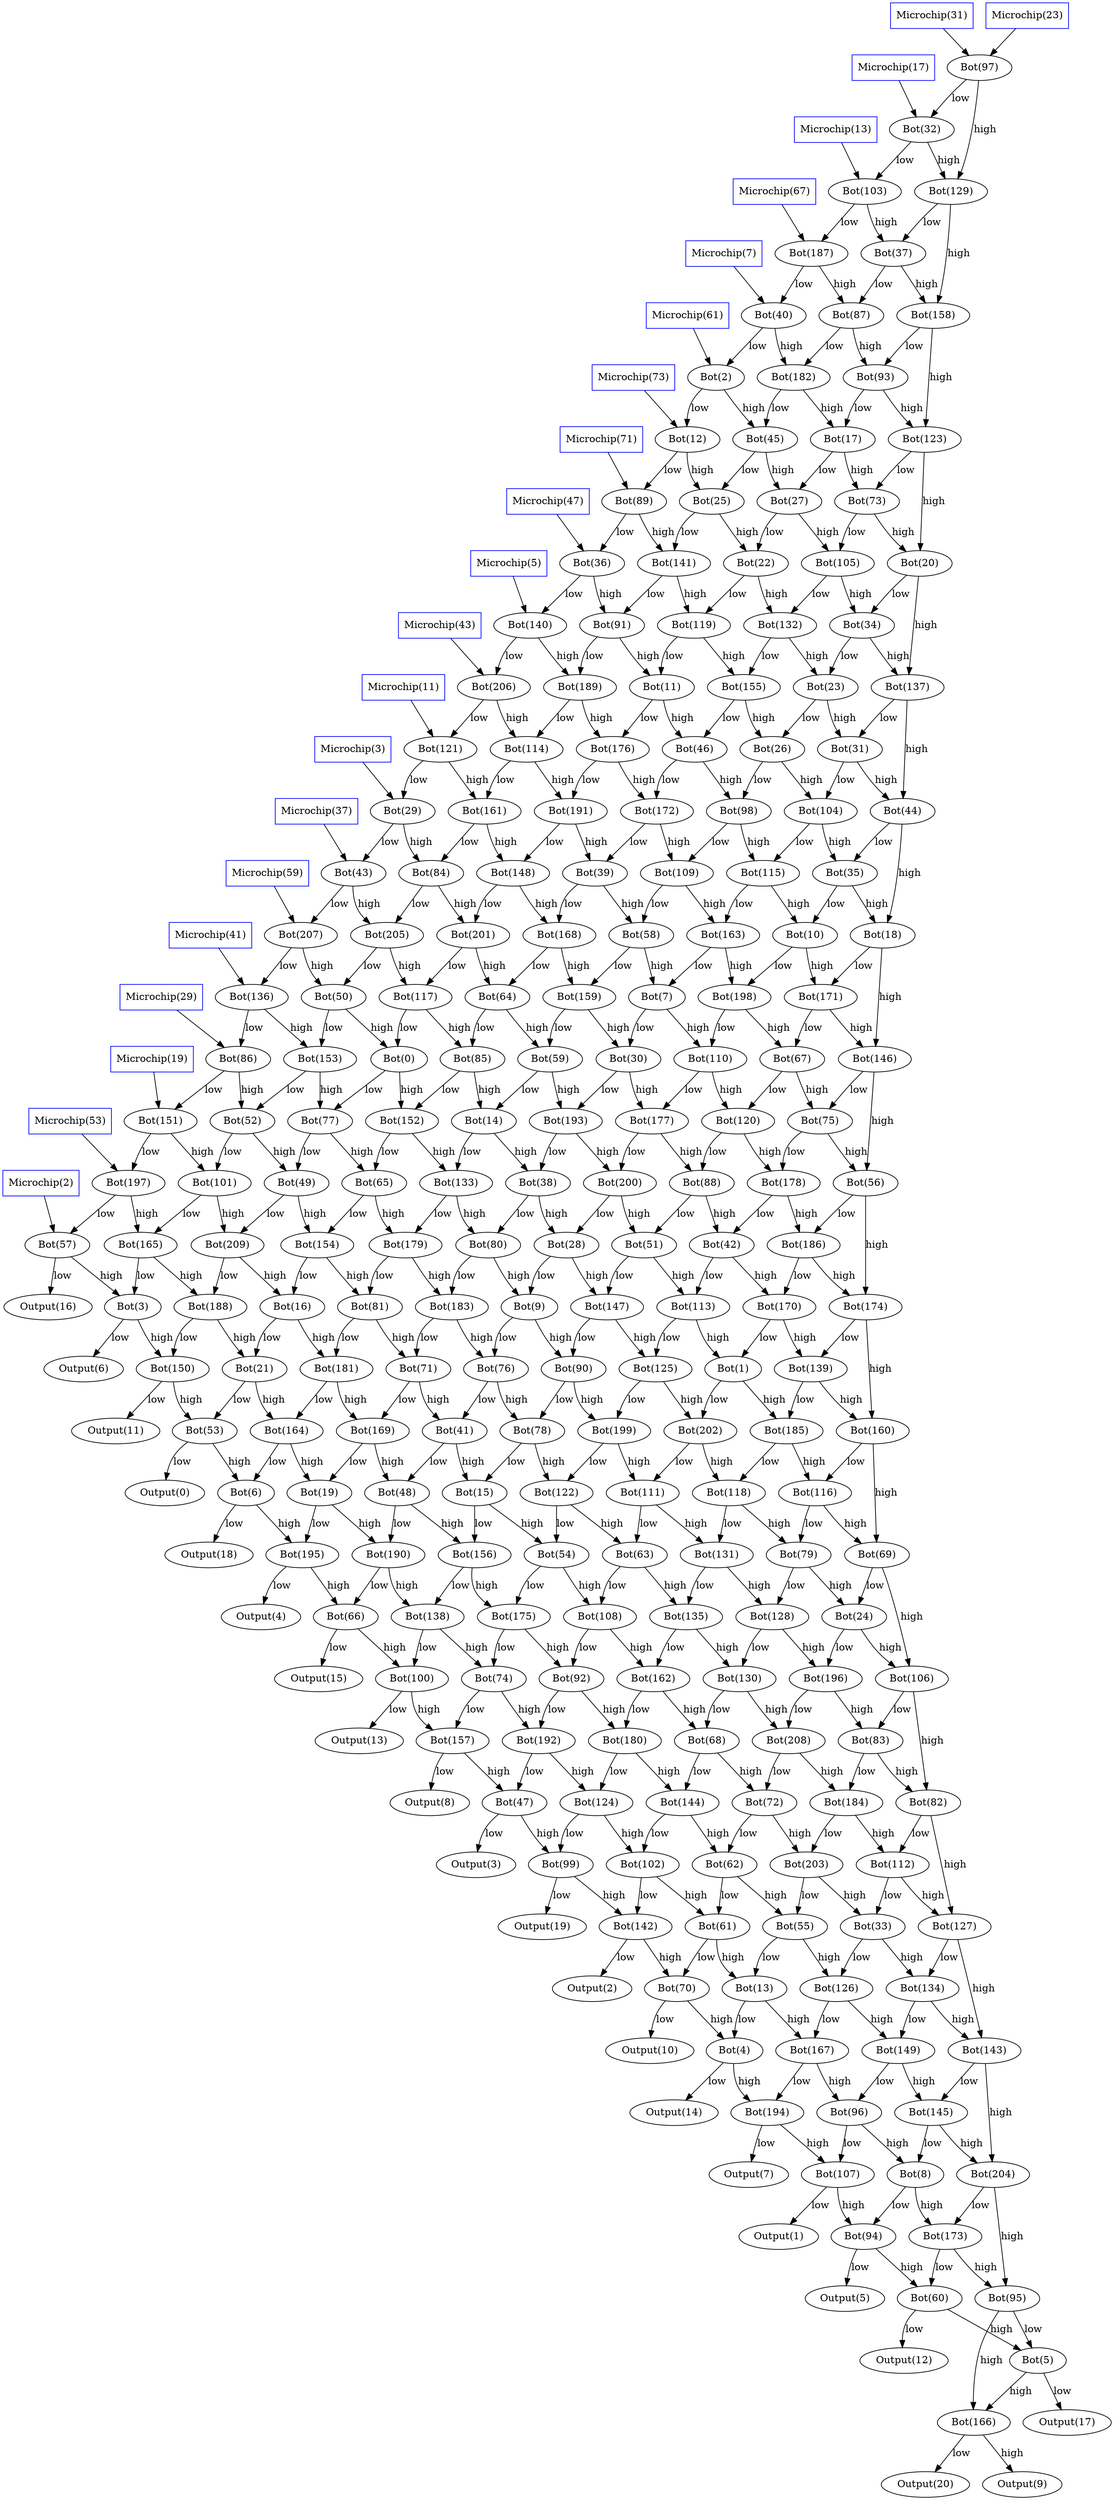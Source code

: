 digraph robots {
  "Bot(88)" -> "Bot(51)" [label = low];
  "Bot(88)" -> "Bot(42)" [label = high];
  "Bot(13)" -> "Bot(4)" [label = low];
  "Bot(13)" -> "Bot(167)" [label = high];
  "Bot(90)" -> "Bot(78)" [label = low];
  "Bot(90)" -> "Bot(199)" [label = high];
  "Bot(84)" -> "Bot(205)" [label = low];
  "Bot(84)" -> "Bot(201)" [label = high];
  "Bot(41)" -> "Bot(48)" [label = low];
  "Bot(41)" -> "Bot(15)" [label = high];
  "Bot(15)" -> "Bot(156)" [label = low];
  "Bot(15)" -> "Bot(54)" [label = high];
  "Bot(70)" -> "Output(10)" [label = low];
  "Bot(70)" -> "Bot(4)" [label = high];
  "Bot(140)" -> "Bot(206)" [label = low];
  "Bot(140)" -> "Bot(189)" [label = high];
  "Microchip(67)" [shape = box, color = blue];
  "Microchip(67)" -> "Bot(187)";
  "Bot(124)" -> "Bot(99)" [label = low];
  "Bot(124)" -> "Bot(102)" [label = high];
  "Bot(203)" -> "Bot(55)" [label = low];
  "Bot(203)" -> "Bot(33)" [label = high];
  "Bot(118)" -> "Bot(131)" [label = low];
  "Bot(118)" -> "Bot(79)" [label = high];
  "Bot(78)" -> "Bot(15)" [label = low];
  "Bot(78)" -> "Bot(122)" [label = high];
  "Bot(82)" -> "Bot(112)" [label = low];
  "Bot(82)" -> "Bot(127)" [label = high];
  "Bot(207)" -> "Bot(136)" [label = low];
  "Bot(207)" -> "Bot(50)" [label = high];
  "Bot(57)" -> "Output(16)" [label = low];
  "Bot(57)" -> "Bot(3)" [label = high];
  "Bot(101)" -> "Bot(165)" [label = low];
  "Bot(101)" -> "Bot(209)" [label = high];
  "Bot(60)" -> "Output(12)" [label = low];
  "Bot(60)" -> "Bot(5)" [label = high];
  "Bot(31)" -> "Bot(104)" [label = low];
  "Bot(31)" -> "Bot(44)" [label = high];
  "Bot(104)" -> "Bot(115)" [label = low];
  "Bot(104)" -> "Bot(35)" [label = high];
  "Microchip(31)" [shape = box, color = blue];
  "Microchip(31)" -> "Bot(97)";
  "Bot(117)" -> "Bot(0)" [label = low];
  "Bot(117)" -> "Bot(85)" [label = high];
  "Bot(175)" -> "Bot(74)" [label = low];
  "Bot(175)" -> "Bot(92)" [label = high];
  "Bot(160)" -> "Bot(116)" [label = low];
  "Bot(160)" -> "Bot(69)" [label = high];
  "Bot(96)" -> "Bot(107)" [label = low];
  "Bot(96)" -> "Bot(8)" [label = high];
  "Bot(55)" -> "Bot(13)" [label = low];
  "Bot(55)" -> "Bot(126)" [label = high];
  "Bot(36)" -> "Bot(140)" [label = low];
  "Bot(36)" -> "Bot(91)" [label = high];
  "Bot(111)" -> "Bot(63)" [label = low];
  "Bot(111)" -> "Bot(131)" [label = high];
  "Bot(159)" -> "Bot(59)" [label = low];
  "Bot(159)" -> "Bot(30)" [label = high];
  "Bot(105)" -> "Bot(132)" [label = low];
  "Bot(105)" -> "Bot(34)" [label = high];
  "Microchip(29)" [shape = box, color = blue];
  "Microchip(29)" -> "Bot(86)";
  "Bot(187)" -> "Bot(40)" [label = low];
  "Bot(187)" -> "Bot(87)" [label = high];
  "Bot(191)" -> "Bot(148)" [label = low];
  "Bot(191)" -> "Bot(39)" [label = high];
  "Bot(73)" -> "Bot(105)" [label = low];
  "Bot(73)" -> "Bot(20)" [label = high];
  "Bot(194)" -> "Output(7)" [label = low];
  "Bot(194)" -> "Bot(107)" [label = high];
  "Bot(62)" -> "Bot(61)" [label = low];
  "Bot(62)" -> "Bot(55)" [label = high];
  "Bot(89)" -> "Bot(36)" [label = low];
  "Bot(89)" -> "Bot(141)" [label = high];
  "Bot(170)" -> "Bot(1)" [label = low];
  "Bot(170)" -> "Bot(139)" [label = high];
  "Bot(51)" -> "Bot(147)" [label = low];
  "Bot(51)" -> "Bot(113)" [label = high];
  "Bot(108)" -> "Bot(92)" [label = low];
  "Bot(108)" -> "Bot(162)" [label = high];
  "Bot(162)" -> "Bot(180)" [label = low];
  "Bot(162)" -> "Bot(68)" [label = high];
  "Bot(0)" -> "Bot(77)" [label = low];
  "Bot(0)" -> "Bot(152)" [label = high];
  "Bot(112)" -> "Bot(33)" [label = low];
  "Bot(112)" -> "Bot(127)" [label = high];
  "Bot(52)" -> "Bot(101)" [label = low];
  "Bot(52)" -> "Bot(49)" [label = high];
  "Bot(71)" -> "Bot(169)" [label = low];
  "Bot(71)" -> "Bot(41)" [label = high];
  "Bot(195)" -> "Output(4)" [label = low];
  "Bot(195)" -> "Bot(66)" [label = high];
  "Bot(93)" -> "Bot(17)" [label = low];
  "Bot(93)" -> "Bot(123)" [label = high];
  "Bot(192)" -> "Bot(47)" [label = low];
  "Bot(192)" -> "Bot(124)" [label = high];
  "Bot(209)" -> "Bot(188)" [label = low];
  "Bot(209)" -> "Bot(16)" [label = high];
  "Bot(49)" -> "Bot(209)" [label = low];
  "Bot(49)" -> "Bot(154)" [label = high];
  "Bot(99)" -> "Output(19)" [label = low];
  "Bot(99)" -> "Bot(142)" [label = high];
  "Bot(97)" -> "Bot(32)" [label = low];
  "Bot(97)" -> "Bot(129)" [label = high];
  "Bot(198)" -> "Bot(110)" [label = low];
  "Bot(198)" -> "Bot(67)" [label = high];
  "Microchip(73)" [shape = box, color = blue];
  "Microchip(73)" -> "Bot(12)";
  "Bot(20)" -> "Bot(34)" [label = low];
  "Bot(20)" -> "Bot(137)" [label = high];
  "Bot(50)" -> "Bot(153)" [label = low];
  "Bot(50)" -> "Bot(0)" [label = high];
  "Bot(171)" -> "Bot(67)" [label = low];
  "Bot(171)" -> "Bot(146)" [label = high];
  "Bot(138)" -> "Bot(100)" [label = low];
  "Bot(138)" -> "Bot(74)" [label = high];
  "Bot(106)" -> "Bot(83)" [label = low];
  "Bot(106)" -> "Bot(82)" [label = high];
  "Bot(151)" -> "Bot(197)" [label = low];
  "Bot(151)" -> "Bot(101)" [label = high];
  "Microchip(47)" [shape = box, color = blue];
  "Microchip(47)" -> "Bot(36)";
  "Bot(26)" -> "Bot(98)" [label = low];
  "Bot(26)" -> "Bot(104)" [label = high];
  "Bot(134)" -> "Bot(149)" [label = low];
  "Bot(134)" -> "Bot(143)" [label = high];
  "Microchip(3)" [shape = box, color = blue];
  "Microchip(3)" -> "Bot(29)";
  "Bot(7)" -> "Bot(30)" [label = low];
  "Bot(7)" -> "Bot(110)" [label = high];
  "Microchip(43)" [shape = box, color = blue];
  "Microchip(43)" -> "Bot(206)";
  "Bot(150)" -> "Output(11)" [label = low];
  "Bot(150)" -> "Bot(53)" [label = high];
  "Bot(44)" -> "Bot(35)" [label = low];
  "Bot(44)" -> "Bot(18)" [label = high];
  "Bot(127)" -> "Bot(134)" [label = low];
  "Bot(127)" -> "Bot(143)" [label = high];
  "Bot(74)" -> "Bot(157)" [label = low];
  "Bot(74)" -> "Bot(192)" [label = high];
  "Bot(129)" -> "Bot(37)" [label = low];
  "Bot(129)" -> "Bot(158)" [label = high];
  "Bot(17)" -> "Bot(27)" [label = low];
  "Bot(17)" -> "Bot(73)" [label = high];
  "Bot(196)" -> "Bot(208)" [label = low];
  "Bot(196)" -> "Bot(83)" [label = high];
  "Microchip(71)" [shape = box, color = blue];
  "Microchip(71)" -> "Bot(89)";
  "Bot(81)" -> "Bot(181)" [label = low];
  "Bot(81)" -> "Bot(71)" [label = high];
  "Bot(2)" -> "Bot(12)" [label = low];
  "Bot(2)" -> "Bot(45)" [label = high];
  "Bot(176)" -> "Bot(191)" [label = low];
  "Bot(176)" -> "Bot(172)" [label = high];
  "Microchip(59)" [shape = box, color = blue];
  "Microchip(59)" -> "Bot(207)";
  "Bot(76)" -> "Bot(41)" [label = low];
  "Bot(76)" -> "Bot(78)" [label = high];
  "Microchip(41)" [shape = box, color = blue];
  "Microchip(41)" -> "Bot(136)";
  "Bot(66)" -> "Output(15)" [label = low];
  "Bot(66)" -> "Bot(100)" [label = high];
  "Bot(115)" -> "Bot(163)" [label = low];
  "Bot(115)" -> "Bot(10)" [label = high];
  "Bot(141)" -> "Bot(91)" [label = low];
  "Bot(141)" -> "Bot(119)" [label = high];
  "Bot(46)" -> "Bot(172)" [label = low];
  "Bot(46)" -> "Bot(98)" [label = high];
  "Bot(158)" -> "Bot(93)" [label = low];
  "Bot(158)" -> "Bot(123)" [label = high];
  "Bot(4)" -> "Output(14)" [label = low];
  "Bot(4)" -> "Bot(194)" [label = high];
  "Bot(33)" -> "Bot(126)" [label = low];
  "Bot(33)" -> "Bot(134)" [label = high];
  "Bot(83)" -> "Bot(184)" [label = low];
  "Bot(83)" -> "Bot(82)" [label = high];
  "Bot(137)" -> "Bot(31)" [label = low];
  "Bot(137)" -> "Bot(44)" [label = high];
  "Bot(25)" -> "Bot(141)" [label = low];
  "Bot(25)" -> "Bot(22)" [label = high];
  "Bot(131)" -> "Bot(135)" [label = low];
  "Bot(131)" -> "Bot(128)" [label = high];
  "Microchip(37)" [shape = box, color = blue];
  "Microchip(37)" -> "Bot(43)";
  "Bot(135)" -> "Bot(162)" [label = low];
  "Bot(135)" -> "Bot(130)" [label = high];
  "Bot(120)" -> "Bot(88)" [label = low];
  "Bot(120)" -> "Bot(178)" [label = high];
  "Bot(189)" -> "Bot(114)" [label = low];
  "Bot(189)" -> "Bot(176)" [label = high];
  "Bot(130)" -> "Bot(68)" [label = low];
  "Bot(130)" -> "Bot(208)" [label = high];
  "Bot(64)" -> "Bot(85)" [label = low];
  "Bot(64)" -> "Bot(59)" [label = high];
  "Microchip(13)" [shape = box, color = blue];
  "Microchip(13)" -> "Bot(103)";
  "Bot(1)" -> "Bot(202)" [label = low];
  "Bot(1)" -> "Bot(185)" [label = high];
  "Microchip(2)" [shape = box, color = blue];
  "Microchip(2)" -> "Bot(57)";
  "Bot(197)" -> "Bot(57)" [label = low];
  "Bot(197)" -> "Bot(165)" [label = high];
  "Bot(163)" -> "Bot(7)" [label = low];
  "Bot(163)" -> "Bot(198)" [label = high];
  "Bot(22)" -> "Bot(119)" [label = low];
  "Bot(22)" -> "Bot(132)" [label = high];
  "Bot(8)" -> "Bot(94)" [label = low];
  "Bot(8)" -> "Bot(173)" [label = high];
  "Bot(152)" -> "Bot(65)" [label = low];
  "Bot(152)" -> "Bot(133)" [label = high];
  "Microchip(19)" [shape = box, color = blue];
  "Microchip(19)" -> "Bot(151)";
  "Bot(167)" -> "Bot(194)" [label = low];
  "Bot(167)" -> "Bot(96)" [label = high];
  "Bot(116)" -> "Bot(79)" [label = low];
  "Bot(116)" -> "Bot(69)" [label = high];
  "Bot(193)" -> "Bot(38)" [label = low];
  "Bot(193)" -> "Bot(200)" [label = high];
  "Bot(80)" -> "Bot(183)" [label = low];
  "Bot(80)" -> "Bot(9)" [label = high];
  "Bot(114)" -> "Bot(161)" [label = low];
  "Bot(114)" -> "Bot(191)" [label = high];
  "Bot(113)" -> "Bot(125)" [label = low];
  "Bot(113)" -> "Bot(1)" [label = high];
  "Bot(32)" -> "Bot(103)" [label = low];
  "Bot(32)" -> "Bot(129)" [label = high];
  "Bot(136)" -> "Bot(86)" [label = low];
  "Bot(136)" -> "Bot(153)" [label = high];
  "Bot(182)" -> "Bot(45)" [label = low];
  "Bot(182)" -> "Bot(17)" [label = high];
  "Bot(18)" -> "Bot(171)" [label = low];
  "Bot(18)" -> "Bot(146)" [label = high];
  "Bot(155)" -> "Bot(46)" [label = low];
  "Bot(155)" -> "Bot(26)" [label = high];
  "Bot(148)" -> "Bot(201)" [label = low];
  "Bot(148)" -> "Bot(168)" [label = high];
  "Bot(54)" -> "Bot(175)" [label = low];
  "Bot(54)" -> "Bot(108)" [label = high];
  "Bot(201)" -> "Bot(117)" [label = low];
  "Bot(201)" -> "Bot(64)" [label = high];
  "Bot(174)" -> "Bot(139)" [label = low];
  "Bot(174)" -> "Bot(160)" [label = high];
  "Bot(103)" -> "Bot(187)" [label = low];
  "Bot(103)" -> "Bot(37)" [label = high];
  "Bot(28)" -> "Bot(9)" [label = low];
  "Bot(28)" -> "Bot(147)" [label = high];
  "Bot(132)" -> "Bot(155)" [label = low];
  "Bot(132)" -> "Bot(23)" [label = high];
  "Bot(34)" -> "Bot(23)" [label = low];
  "Bot(34)" -> "Bot(137)" [label = high];
  "Bot(39)" -> "Bot(168)" [label = low];
  "Bot(39)" -> "Bot(58)" [label = high];
  "Bot(161)" -> "Bot(84)" [label = low];
  "Bot(161)" -> "Bot(148)" [label = high];
  "Bot(98)" -> "Bot(109)" [label = low];
  "Bot(98)" -> "Bot(115)" [label = high];
  "Bot(199)" -> "Bot(122)" [label = low];
  "Bot(199)" -> "Bot(111)" [label = high];
  "Bot(12)" -> "Bot(89)" [label = low];
  "Bot(12)" -> "Bot(25)" [label = high];
  "Bot(188)" -> "Bot(150)" [label = low];
  "Bot(188)" -> "Bot(21)" [label = high];
  "Bot(9)" -> "Bot(76)" [label = low];
  "Bot(9)" -> "Bot(90)" [label = high];
  "Bot(27)" -> "Bot(22)" [label = low];
  "Bot(27)" -> "Bot(105)" [label = high];
  "Bot(23)" -> "Bot(26)" [label = low];
  "Bot(23)" -> "Bot(31)" [label = high];
  "Microchip(61)" [shape = box, color = blue];
  "Microchip(61)" -> "Bot(2)";
  "Bot(154)" -> "Bot(16)" [label = low];
  "Bot(154)" -> "Bot(81)" [label = high];
  "Bot(157)" -> "Output(8)" [label = low];
  "Bot(157)" -> "Bot(47)" [label = high];
  "Bot(109)" -> "Bot(58)" [label = low];
  "Bot(109)" -> "Bot(163)" [label = high];
  "Bot(75)" -> "Bot(178)" [label = low];
  "Bot(75)" -> "Bot(56)" [label = high];
  "Bot(156)" -> "Bot(138)" [label = low];
  "Bot(156)" -> "Bot(175)" [label = high];
  "Bot(95)" -> "Bot(5)" [label = low];
  "Bot(95)" -> "Bot(166)" [label = high];
  "Bot(11)" -> "Bot(176)" [label = low];
  "Bot(11)" -> "Bot(46)" [label = high];
  "Bot(91)" -> "Bot(189)" [label = low];
  "Bot(91)" -> "Bot(11)" [label = high];
  "Bot(86)" -> "Bot(151)" [label = low];
  "Bot(86)" -> "Bot(52)" [label = high];
  "Bot(149)" -> "Bot(96)" [label = low];
  "Bot(149)" -> "Bot(145)" [label = high];
  "Bot(173)" -> "Bot(60)" [label = low];
  "Bot(173)" -> "Bot(95)" [label = high];
  "Bot(67)" -> "Bot(120)" [label = low];
  "Bot(67)" -> "Bot(75)" [label = high];
  "Microchip(5)" [shape = box, color = blue];
  "Microchip(5)" -> "Bot(140)";
  "Microchip(11)" [shape = box, color = blue];
  "Microchip(11)" -> "Bot(121)";
  "Bot(100)" -> "Output(13)" [label = low];
  "Bot(100)" -> "Bot(157)" [label = high];
  "Microchip(53)" [shape = box, color = blue];
  "Microchip(53)" -> "Bot(197)";
  "Bot(186)" -> "Bot(170)" [label = low];
  "Bot(186)" -> "Bot(174)" [label = high];
  "Bot(185)" -> "Bot(118)" [label = low];
  "Bot(185)" -> "Bot(116)" [label = high];
  "Bot(19)" -> "Bot(195)" [label = low];
  "Bot(19)" -> "Bot(190)" [label = high];
  "Bot(126)" -> "Bot(167)" [label = low];
  "Bot(126)" -> "Bot(149)" [label = high];
  "Bot(143)" -> "Bot(145)" [label = low];
  "Bot(143)" -> "Bot(204)" [label = high];
  "Bot(40)" -> "Bot(2)" [label = low];
  "Bot(40)" -> "Bot(182)" [label = high];
  "Bot(122)" -> "Bot(54)" [label = low];
  "Bot(122)" -> "Bot(63)" [label = high];
  "Bot(16)" -> "Bot(21)" [label = low];
  "Bot(16)" -> "Bot(181)" [label = high];
  "Bot(110)" -> "Bot(177)" [label = low];
  "Bot(110)" -> "Bot(120)" [label = high];
  "Bot(208)" -> "Bot(72)" [label = low];
  "Bot(208)" -> "Bot(184)" [label = high];
  "Bot(205)" -> "Bot(50)" [label = low];
  "Bot(205)" -> "Bot(117)" [label = high];
  "Bot(168)" -> "Bot(64)" [label = low];
  "Bot(168)" -> "Bot(159)" [label = high];
  "Bot(29)" -> "Bot(43)" [label = low];
  "Bot(29)" -> "Bot(84)" [label = high];
  "Bot(79)" -> "Bot(128)" [label = low];
  "Bot(79)" -> "Bot(24)" [label = high];
  "Microchip(23)" [shape = box, color = blue];
  "Microchip(23)" -> "Bot(97)";
  "Bot(94)" -> "Output(5)" [label = low];
  "Bot(94)" -> "Bot(60)" [label = high];
  "Bot(178)" -> "Bot(42)" [label = low];
  "Bot(178)" -> "Bot(186)" [label = high];
  "Bot(200)" -> "Bot(28)" [label = low];
  "Bot(200)" -> "Bot(51)" [label = high];
  "Bot(63)" -> "Bot(108)" [label = low];
  "Bot(63)" -> "Bot(135)" [label = high];
  "Bot(5)" -> "Output(17)" [label = low];
  "Bot(5)" -> "Bot(166)" [label = high];
  "Bot(30)" -> "Bot(193)" [label = low];
  "Bot(30)" -> "Bot(177)" [label = high];
  "Bot(47)" -> "Output(3)" [label = low];
  "Bot(47)" -> "Bot(99)" [label = high];
  "Bot(24)" -> "Bot(196)" [label = low];
  "Bot(24)" -> "Bot(106)" [label = high];
  "Bot(128)" -> "Bot(130)" [label = low];
  "Bot(128)" -> "Bot(196)" [label = high];
  "Bot(3)" -> "Output(6)" [label = low];
  "Bot(3)" -> "Bot(150)" [label = high];
  "Bot(77)" -> "Bot(49)" [label = low];
  "Bot(77)" -> "Bot(65)" [label = high];
  "Bot(61)" -> "Bot(70)" [label = low];
  "Bot(61)" -> "Bot(13)" [label = high];
  "Bot(190)" -> "Bot(66)" [label = low];
  "Bot(190)" -> "Bot(138)" [label = high];
  "Bot(142)" -> "Output(2)" [label = low];
  "Bot(142)" -> "Bot(70)" [label = high];
  "Bot(87)" -> "Bot(182)" [label = low];
  "Bot(87)" -> "Bot(93)" [label = high];
  "Bot(121)" -> "Bot(29)" [label = low];
  "Bot(121)" -> "Bot(161)" [label = high];
  "Bot(204)" -> "Bot(173)" [label = low];
  "Bot(204)" -> "Bot(95)" [label = high];
  "Bot(139)" -> "Bot(185)" [label = low];
  "Bot(139)" -> "Bot(160)" [label = high];
  "Bot(35)" -> "Bot(10)" [label = low];
  "Bot(35)" -> "Bot(18)" [label = high];
  "Bot(37)" -> "Bot(87)" [label = low];
  "Bot(37)" -> "Bot(158)" [label = high];
  "Bot(179)" -> "Bot(81)" [label = low];
  "Bot(179)" -> "Bot(183)" [label = high];
  "Bot(10)" -> "Bot(198)" [label = low];
  "Bot(10)" -> "Bot(171)" [label = high];
  "Bot(38)" -> "Bot(80)" [label = low];
  "Bot(38)" -> "Bot(28)" [label = high];
  "Bot(92)" -> "Bot(192)" [label = low];
  "Bot(92)" -> "Bot(180)" [label = high];
  "Bot(177)" -> "Bot(200)" [label = low];
  "Bot(177)" -> "Bot(88)" [label = high];
  "Bot(166)" -> "Output(20)" [label = low];
  "Bot(166)" -> "Output(9)" [label = high];
  "Bot(42)" -> "Bot(113)" [label = low];
  "Bot(42)" -> "Bot(170)" [label = high];
  "Bot(14)" -> "Bot(133)" [label = low];
  "Bot(14)" -> "Bot(38)" [label = high];
  "Bot(172)" -> "Bot(39)" [label = low];
  "Bot(172)" -> "Bot(109)" [label = high];
  "Bot(165)" -> "Bot(3)" [label = low];
  "Bot(165)" -> "Bot(188)" [label = high];
  "Bot(169)" -> "Bot(19)" [label = low];
  "Bot(169)" -> "Bot(48)" [label = high];
  "Bot(125)" -> "Bot(199)" [label = low];
  "Bot(125)" -> "Bot(202)" [label = high];
  "Bot(85)" -> "Bot(152)" [label = low];
  "Bot(85)" -> "Bot(14)" [label = high];
  "Bot(102)" -> "Bot(142)" [label = low];
  "Bot(102)" -> "Bot(61)" [label = high];
  "Bot(180)" -> "Bot(124)" [label = low];
  "Bot(180)" -> "Bot(144)" [label = high];
  "Microchip(7)" [shape = box, color = blue];
  "Microchip(7)" -> "Bot(40)";
  "Bot(68)" -> "Bot(144)" [label = low];
  "Bot(68)" -> "Bot(72)" [label = high];
  "Bot(72)" -> "Bot(62)" [label = low];
  "Bot(72)" -> "Bot(203)" [label = high];
  "Bot(56)" -> "Bot(186)" [label = low];
  "Bot(56)" -> "Bot(174)" [label = high];
  "Bot(184)" -> "Bot(203)" [label = low];
  "Bot(184)" -> "Bot(112)" [label = high];
  "Bot(65)" -> "Bot(154)" [label = low];
  "Bot(65)" -> "Bot(179)" [label = high];
  "Bot(58)" -> "Bot(159)" [label = low];
  "Bot(58)" -> "Bot(7)" [label = high];
  "Bot(147)" -> "Bot(90)" [label = low];
  "Bot(147)" -> "Bot(125)" [label = high];
  "Bot(206)" -> "Bot(121)" [label = low];
  "Bot(206)" -> "Bot(114)" [label = high];
  "Bot(202)" -> "Bot(111)" [label = low];
  "Bot(202)" -> "Bot(118)" [label = high];
  "Bot(21)" -> "Bot(53)" [label = low];
  "Bot(21)" -> "Bot(164)" [label = high];
  "Bot(153)" -> "Bot(52)" [label = low];
  "Bot(153)" -> "Bot(77)" [label = high];
  "Bot(119)" -> "Bot(11)" [label = low];
  "Bot(119)" -> "Bot(155)" [label = high];
  "Bot(164)" -> "Bot(6)" [label = low];
  "Bot(164)" -> "Bot(19)" [label = high];
  "Bot(146)" -> "Bot(75)" [label = low];
  "Bot(146)" -> "Bot(56)" [label = high];
  "Bot(123)" -> "Bot(73)" [label = low];
  "Bot(123)" -> "Bot(20)" [label = high];
  "Bot(145)" -> "Bot(8)" [label = low];
  "Bot(145)" -> "Bot(204)" [label = high];
  "Bot(183)" -> "Bot(71)" [label = low];
  "Bot(183)" -> "Bot(76)" [label = high];
  "Bot(69)" -> "Bot(24)" [label = low];
  "Bot(69)" -> "Bot(106)" [label = high];
  "Bot(6)" -> "Output(18)" [label = low];
  "Bot(6)" -> "Bot(195)" [label = high];
  "Bot(144)" -> "Bot(102)" [label = low];
  "Bot(144)" -> "Bot(62)" [label = high];
  "Bot(43)" -> "Bot(207)" [label = low];
  "Bot(43)" -> "Bot(205)" [label = high];
  "Bot(59)" -> "Bot(14)" [label = low];
  "Bot(59)" -> "Bot(193)" [label = high];
  "Microchip(17)" [shape = box, color = blue];
  "Microchip(17)" -> "Bot(32)";
  "Bot(181)" -> "Bot(164)" [label = low];
  "Bot(181)" -> "Bot(169)" [label = high];
  "Bot(107)" -> "Output(1)" [label = low];
  "Bot(107)" -> "Bot(94)" [label = high];
  "Bot(45)" -> "Bot(25)" [label = low];
  "Bot(45)" -> "Bot(27)" [label = high];
  "Bot(133)" -> "Bot(179)" [label = low];
  "Bot(133)" -> "Bot(80)" [label = high];
  "Bot(53)" -> "Output(0)" [label = low];
  "Bot(53)" -> "Bot(6)" [label = high];
  "Bot(48)" -> "Bot(190)" [label = low];
  "Bot(48)" -> "Bot(156)" [label = high];
}
